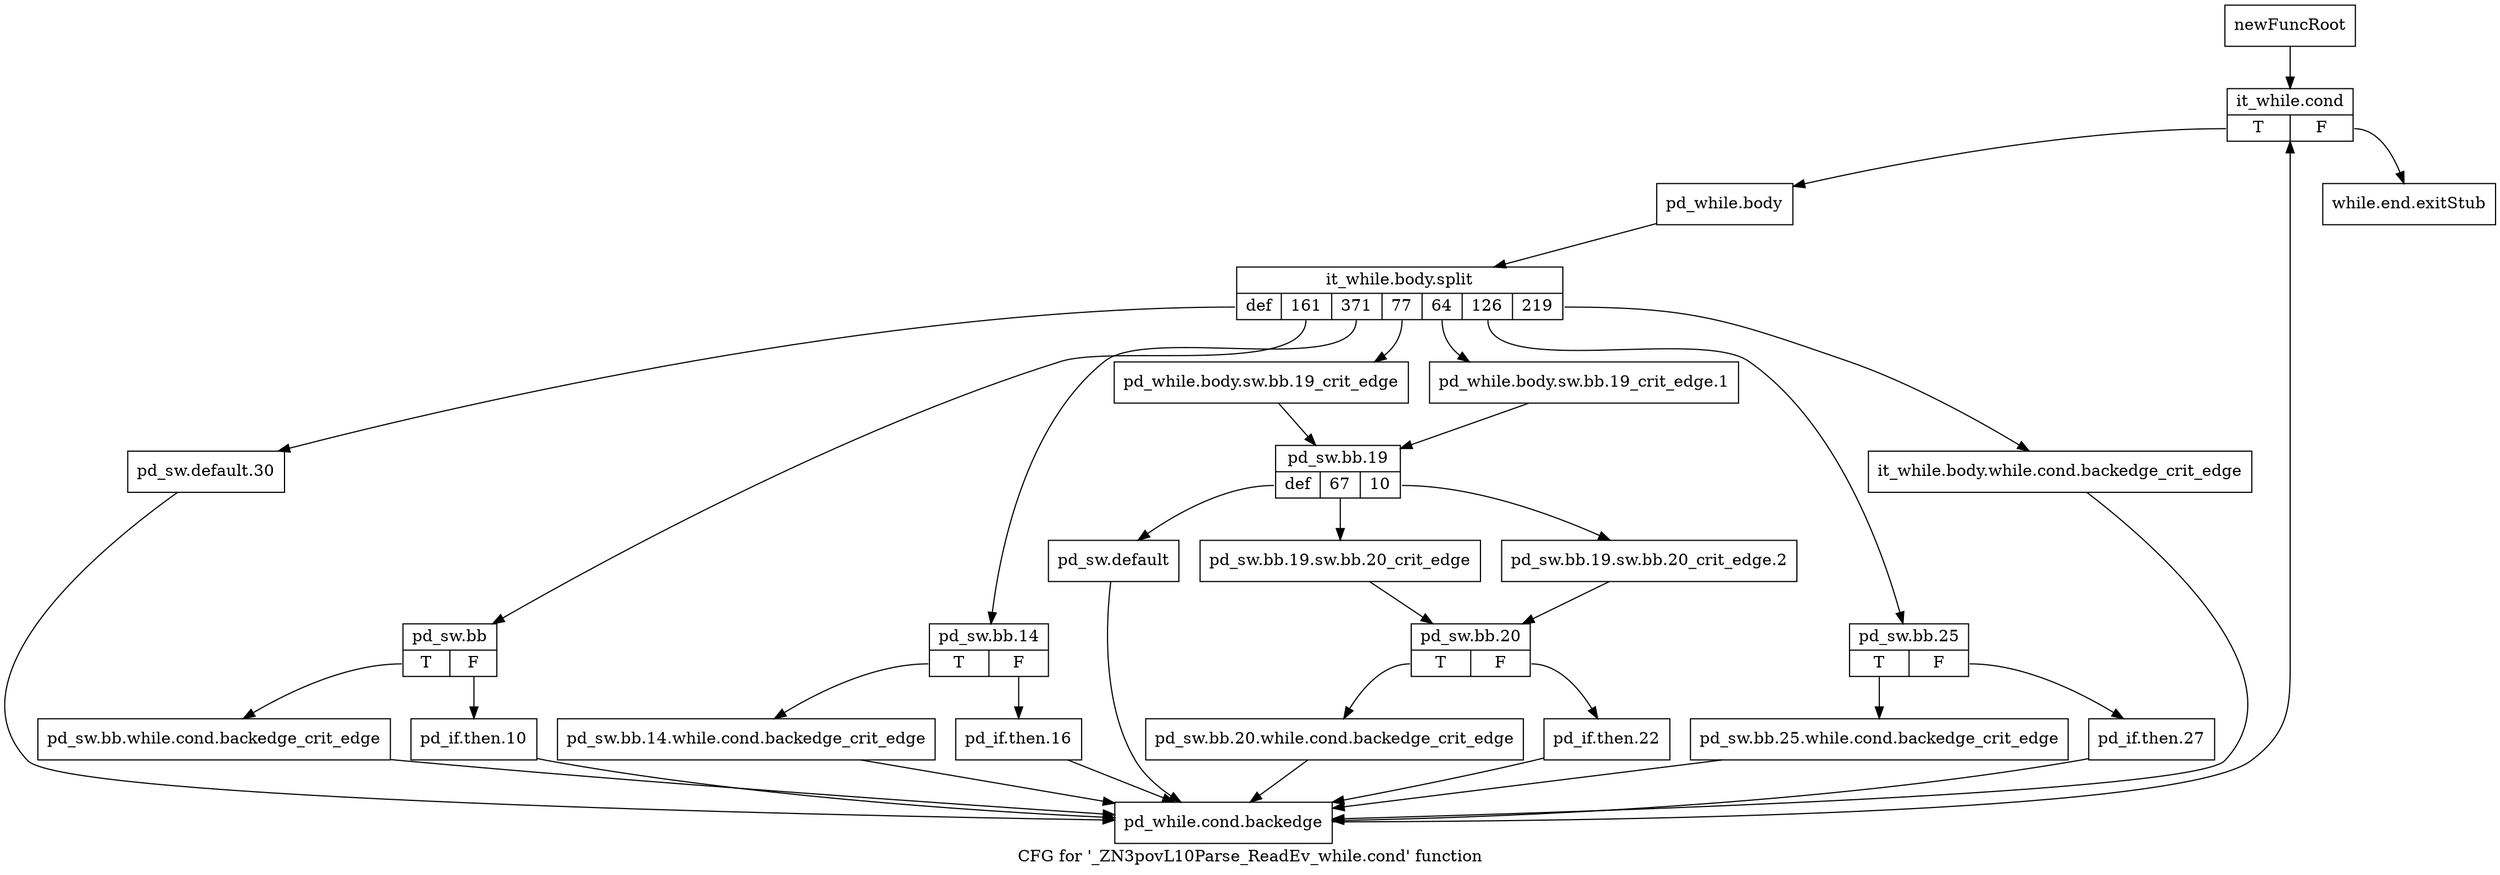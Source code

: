 digraph "CFG for '_ZN3povL10Parse_ReadEv_while.cond' function" {
	label="CFG for '_ZN3povL10Parse_ReadEv_while.cond' function";

	Node0x24e40e0 [shape=record,label="{newFuncRoot}"];
	Node0x24e40e0 -> Node0x2d3aca0;
	Node0x2d3ac50 [shape=record,label="{while.end.exitStub}"];
	Node0x2d3aca0 [shape=record,label="{it_while.cond|{<s0>T|<s1>F}}"];
	Node0x2d3aca0:s0 -> Node0x2d3acf0;
	Node0x2d3aca0:s1 -> Node0x2d3ac50;
	Node0x2d3acf0 [shape=record,label="{pd_while.body}"];
	Node0x2d3acf0 -> Node0x3a08530;
	Node0x3a08530 [shape=record,label="{it_while.body.split|{<s0>def|<s1>161|<s2>371|<s3>77|<s4>64|<s5>126|<s6>219}}"];
	Node0x3a08530:s0 -> Node0x2d3b330;
	Node0x3a08530:s1 -> Node0x2d3b240;
	Node0x3a08530:s2 -> Node0x2d3b150;
	Node0x3a08530:s3 -> Node0x2d3aed0;
	Node0x3a08530:s4 -> Node0x2d3ae80;
	Node0x3a08530:s5 -> Node0x2d3ad90;
	Node0x3a08530:s6 -> Node0x2d3ad40;
	Node0x2d3ad40 [shape=record,label="{it_while.body.while.cond.backedge_crit_edge}"];
	Node0x2d3ad40 -> Node0x2d3b380;
	Node0x2d3ad90 [shape=record,label="{pd_sw.bb.25|{<s0>T|<s1>F}}"];
	Node0x2d3ad90:s0 -> Node0x2d3ae30;
	Node0x2d3ad90:s1 -> Node0x2d3ade0;
	Node0x2d3ade0 [shape=record,label="{pd_if.then.27}"];
	Node0x2d3ade0 -> Node0x2d3b380;
	Node0x2d3ae30 [shape=record,label="{pd_sw.bb.25.while.cond.backedge_crit_edge}"];
	Node0x2d3ae30 -> Node0x2d3b380;
	Node0x2d3ae80 [shape=record,label="{pd_while.body.sw.bb.19_crit_edge.1}"];
	Node0x2d3ae80 -> Node0x2d3af20;
	Node0x2d3aed0 [shape=record,label="{pd_while.body.sw.bb.19_crit_edge}"];
	Node0x2d3aed0 -> Node0x2d3af20;
	Node0x2d3af20 [shape=record,label="{pd_sw.bb.19|{<s0>def|<s1>67|<s2>10}}"];
	Node0x2d3af20:s0 -> Node0x2d3b100;
	Node0x2d3af20:s1 -> Node0x2d3afc0;
	Node0x2d3af20:s2 -> Node0x2d3af70;
	Node0x2d3af70 [shape=record,label="{pd_sw.bb.19.sw.bb.20_crit_edge.2}"];
	Node0x2d3af70 -> Node0x2d3b010;
	Node0x2d3afc0 [shape=record,label="{pd_sw.bb.19.sw.bb.20_crit_edge}"];
	Node0x2d3afc0 -> Node0x2d3b010;
	Node0x2d3b010 [shape=record,label="{pd_sw.bb.20|{<s0>T|<s1>F}}"];
	Node0x2d3b010:s0 -> Node0x2d3b0b0;
	Node0x2d3b010:s1 -> Node0x2d3b060;
	Node0x2d3b060 [shape=record,label="{pd_if.then.22}"];
	Node0x2d3b060 -> Node0x2d3b380;
	Node0x2d3b0b0 [shape=record,label="{pd_sw.bb.20.while.cond.backedge_crit_edge}"];
	Node0x2d3b0b0 -> Node0x2d3b380;
	Node0x2d3b100 [shape=record,label="{pd_sw.default}"];
	Node0x2d3b100 -> Node0x2d3b380;
	Node0x2d3b150 [shape=record,label="{pd_sw.bb.14|{<s0>T|<s1>F}}"];
	Node0x2d3b150:s0 -> Node0x2d3b1f0;
	Node0x2d3b150:s1 -> Node0x2d3b1a0;
	Node0x2d3b1a0 [shape=record,label="{pd_if.then.16}"];
	Node0x2d3b1a0 -> Node0x2d3b380;
	Node0x2d3b1f0 [shape=record,label="{pd_sw.bb.14.while.cond.backedge_crit_edge}"];
	Node0x2d3b1f0 -> Node0x2d3b380;
	Node0x2d3b240 [shape=record,label="{pd_sw.bb|{<s0>T|<s1>F}}"];
	Node0x2d3b240:s0 -> Node0x2d3b2e0;
	Node0x2d3b240:s1 -> Node0x2d3b290;
	Node0x2d3b290 [shape=record,label="{pd_if.then.10}"];
	Node0x2d3b290 -> Node0x2d3b380;
	Node0x2d3b2e0 [shape=record,label="{pd_sw.bb.while.cond.backedge_crit_edge}"];
	Node0x2d3b2e0 -> Node0x2d3b380;
	Node0x2d3b330 [shape=record,label="{pd_sw.default.30}"];
	Node0x2d3b330 -> Node0x2d3b380;
	Node0x2d3b380 [shape=record,label="{pd_while.cond.backedge}"];
	Node0x2d3b380 -> Node0x2d3aca0;
}
